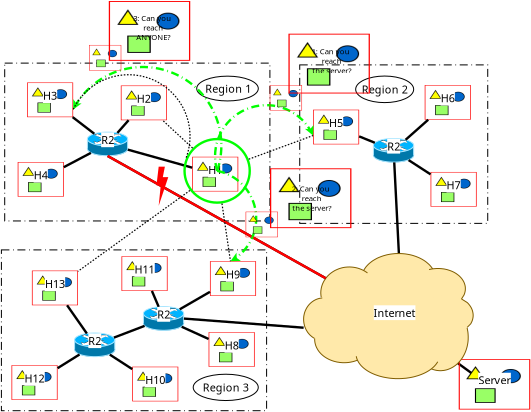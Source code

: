 <?xml version="1.0" encoding="UTF-8"?>
<dia:diagram xmlns:dia="http://www.lysator.liu.se/~alla/dia/">
  <dia:layer name="Region outlines" visible="true">
    <dia:object type="Standard - Box" version="0" id="O0">
      <dia:attribute name="obj_pos">
        <dia:point val="40.782,8.779"/>
      </dia:attribute>
      <dia:attribute name="obj_bb">
        <dia:rectangle val="40.732,8.729;64.332,28.639"/>
      </dia:attribute>
      <dia:attribute name="elem_corner">
        <dia:point val="40.782,8.779"/>
      </dia:attribute>
      <dia:attribute name="elem_width">
        <dia:real val="23.5"/>
      </dia:attribute>
      <dia:attribute name="elem_height">
        <dia:real val="19.81"/>
      </dia:attribute>
      <dia:attribute name="border_width">
        <dia:real val="0.1"/>
      </dia:attribute>
      <dia:attribute name="show_background">
        <dia:boolean val="false"/>
      </dia:attribute>
      <dia:attribute name="line_style">
        <dia:enum val="2"/>
      </dia:attribute>
    </dia:object>
    <dia:object type="Standard - Box" version="0" id="O1">
      <dia:attribute name="obj_pos">
        <dia:point val="3.904,8.556"/>
      </dia:attribute>
      <dia:attribute name="obj_bb">
        <dia:rectangle val="3.854,8.506;37.104,28.335"/>
      </dia:attribute>
      <dia:attribute name="elem_corner">
        <dia:point val="3.904,8.556"/>
      </dia:attribute>
      <dia:attribute name="elem_width">
        <dia:real val="33.15"/>
      </dia:attribute>
      <dia:attribute name="elem_height">
        <dia:real val="19.73"/>
      </dia:attribute>
      <dia:attribute name="border_width">
        <dia:real val="0.1"/>
      </dia:attribute>
      <dia:attribute name="show_background">
        <dia:boolean val="false"/>
      </dia:attribute>
      <dia:attribute name="line_style">
        <dia:enum val="2"/>
      </dia:attribute>
    </dia:object>
    <dia:object type="Standard - Ellipse" version="0" id="O2">
      <dia:attribute name="obj_pos">
        <dia:point val="27.904,10.185"/>
      </dia:attribute>
      <dia:attribute name="obj_bb">
        <dia:rectangle val="27.854,10.136;35.654,13.335"/>
      </dia:attribute>
      <dia:attribute name="elem_corner">
        <dia:point val="27.904,10.185"/>
      </dia:attribute>
      <dia:attribute name="elem_width">
        <dia:real val="7.7"/>
      </dia:attribute>
      <dia:attribute name="elem_height">
        <dia:real val="3.1"/>
      </dia:attribute>
      <dia:attribute name="border_width">
        <dia:real val="0.1"/>
      </dia:attribute>
      <dia:attribute name="show_background">
        <dia:boolean val="false"/>
      </dia:attribute>
    </dia:object>
    <dia:object type="Standard - Ellipse" version="0" id="O3">
      <dia:attribute name="obj_pos">
        <dia:point val="47.775,10.173"/>
      </dia:attribute>
      <dia:attribute name="obj_bb">
        <dia:rectangle val="47.724,10.123;55.075,13.543"/>
      </dia:attribute>
      <dia:attribute name="elem_corner">
        <dia:point val="47.775,10.173"/>
      </dia:attribute>
      <dia:attribute name="elem_width">
        <dia:real val="7.25"/>
      </dia:attribute>
      <dia:attribute name="elem_height">
        <dia:real val="3.32"/>
      </dia:attribute>
      <dia:attribute name="border_width">
        <dia:real val="0.1"/>
      </dia:attribute>
      <dia:attribute name="show_background">
        <dia:boolean val="false"/>
      </dia:attribute>
    </dia:object>
    <dia:object type="Standard - Box" version="0" id="O4">
      <dia:attribute name="obj_pos">
        <dia:point val="3.491,31.905"/>
      </dia:attribute>
      <dia:attribute name="obj_bb">
        <dia:rectangle val="3.441,31.855;36.691,52.056"/>
      </dia:attribute>
      <dia:attribute name="elem_corner">
        <dia:point val="3.491,31.905"/>
      </dia:attribute>
      <dia:attribute name="elem_width">
        <dia:real val="33.15"/>
      </dia:attribute>
      <dia:attribute name="elem_height">
        <dia:real val="20.1"/>
      </dia:attribute>
      <dia:attribute name="border_width">
        <dia:real val="0.1"/>
      </dia:attribute>
      <dia:attribute name="show_background">
        <dia:boolean val="false"/>
      </dia:attribute>
      <dia:attribute name="line_style">
        <dia:enum val="2"/>
      </dia:attribute>
    </dia:object>
    <dia:object type="Standard - Ellipse" version="0" id="O5">
      <dia:attribute name="obj_pos">
        <dia:point val="27.467,47.444"/>
      </dia:attribute>
      <dia:attribute name="obj_bb">
        <dia:rectangle val="27.417,47.395;35.649,50.786"/>
      </dia:attribute>
      <dia:attribute name="elem_corner">
        <dia:point val="27.467,47.444"/>
      </dia:attribute>
      <dia:attribute name="elem_width">
        <dia:real val="8.132"/>
      </dia:attribute>
      <dia:attribute name="elem_height">
        <dia:real val="3.291"/>
      </dia:attribute>
      <dia:attribute name="border_width">
        <dia:real val="0.1"/>
      </dia:attribute>
      <dia:attribute name="show_background">
        <dia:boolean val="false"/>
      </dia:attribute>
    </dia:object>
    <dia:object type="Standard - Text" version="1" id="O6">
      <dia:attribute name="obj_pos">
        <dia:point val="31.754,11.736"/>
      </dia:attribute>
      <dia:attribute name="obj_bb">
        <dia:rectangle val="28.787,10.947;34.72,12.524"/>
      </dia:attribute>
      <dia:attribute name="text">
        <dia:composite type="text">
          <dia:attribute name="string">
            <dia:string>#Region 1#</dia:string>
          </dia:attribute>
          <dia:attribute name="font">
            <dia:font family="sans" style="0" name="Helvetica"/>
          </dia:attribute>
          <dia:attribute name="height">
            <dia:real val="1.693"/>
          </dia:attribute>
          <dia:attribute name="pos">
            <dia:point val="31.754,12.204"/>
          </dia:attribute>
          <dia:attribute name="color">
            <dia:color val="#000000"/>
          </dia:attribute>
          <dia:attribute name="alignment">
            <dia:enum val="1"/>
          </dia:attribute>
        </dia:composite>
      </dia:attribute>
      <dia:attribute name="valign">
        <dia:enum val="2"/>
      </dia:attribute>
      <dia:attribute name="fill_color">
        <dia:color val="#ffffff"/>
      </dia:attribute>
      <dia:attribute name="show_background">
        <dia:boolean val="true"/>
      </dia:attribute>
      <dia:connections>
        <dia:connection handle="0" to="O2" connection="8"/>
      </dia:connections>
    </dia:object>
    <dia:object type="Standard - Text" version="1" id="O7">
      <dia:attribute name="obj_pos">
        <dia:point val="51.4,11.833"/>
      </dia:attribute>
      <dia:attribute name="obj_bb">
        <dia:rectangle val="48.433,11.045;54.366,12.622"/>
      </dia:attribute>
      <dia:attribute name="text">
        <dia:composite type="text">
          <dia:attribute name="string">
            <dia:string>#Region 2#</dia:string>
          </dia:attribute>
          <dia:attribute name="font">
            <dia:font family="sans" style="0" name="Helvetica"/>
          </dia:attribute>
          <dia:attribute name="height">
            <dia:real val="1.693"/>
          </dia:attribute>
          <dia:attribute name="pos">
            <dia:point val="51.4,12.302"/>
          </dia:attribute>
          <dia:attribute name="color">
            <dia:color val="#000000"/>
          </dia:attribute>
          <dia:attribute name="alignment">
            <dia:enum val="1"/>
          </dia:attribute>
        </dia:composite>
      </dia:attribute>
      <dia:attribute name="valign">
        <dia:enum val="2"/>
      </dia:attribute>
      <dia:attribute name="fill_color">
        <dia:color val="#ffffff"/>
      </dia:attribute>
      <dia:attribute name="show_background">
        <dia:boolean val="true"/>
      </dia:attribute>
      <dia:connections>
        <dia:connection handle="0" to="O3" connection="8"/>
      </dia:connections>
    </dia:object>
    <dia:object type="Standard - Text" version="1" id="O8">
      <dia:attribute name="obj_pos">
        <dia:point val="31.533,49.09"/>
      </dia:attribute>
      <dia:attribute name="obj_bb">
        <dia:rectangle val="28.567,48.301;34.499,49.879"/>
      </dia:attribute>
      <dia:attribute name="text">
        <dia:composite type="text">
          <dia:attribute name="string">
            <dia:string>#Region 3#</dia:string>
          </dia:attribute>
          <dia:attribute name="font">
            <dia:font family="sans" style="0" name="Helvetica"/>
          </dia:attribute>
          <dia:attribute name="height">
            <dia:real val="1.693"/>
          </dia:attribute>
          <dia:attribute name="pos">
            <dia:point val="31.533,49.559"/>
          </dia:attribute>
          <dia:attribute name="color">
            <dia:color val="#000000"/>
          </dia:attribute>
          <dia:attribute name="alignment">
            <dia:enum val="1"/>
          </dia:attribute>
        </dia:composite>
      </dia:attribute>
      <dia:attribute name="valign">
        <dia:enum val="2"/>
      </dia:attribute>
      <dia:attribute name="fill_color">
        <dia:color val="#ffffff"/>
      </dia:attribute>
      <dia:attribute name="show_background">
        <dia:boolean val="true"/>
      </dia:attribute>
      <dia:connections>
        <dia:connection handle="0" to="O5" connection="8"/>
      </dia:connections>
    </dia:object>
  </dia:layer>
  <dia:layer name="Background" visible="true" active="true">
    <dia:object type="Standard - Line" version="0" id="O9">
      <dia:attribute name="obj_pos">
        <dia:point val="64.038,48.614"/>
      </dia:attribute>
      <dia:attribute name="obj_bb">
        <dia:rectangle val="60.347,45.859;64.247,48.823"/>
      </dia:attribute>
      <dia:attribute name="conn_endpoints">
        <dia:point val="64.038,48.614"/>
        <dia:point val="60.557,46.069"/>
      </dia:attribute>
      <dia:attribute name="numcp">
        <dia:int val="2"/>
      </dia:attribute>
      <dia:attribute name="line_width">
        <dia:real val="0.3"/>
      </dia:attribute>
      <dia:connections>
        <dia:connection handle="1" to="O63" connection="14"/>
      </dia:connections>
    </dia:object>
    <dia:object type="Cisco - Router" version="1" id="O10">
      <dia:attribute name="obj_pos">
        <dia:point val="14.241,17.175"/>
      </dia:attribute>
      <dia:attribute name="obj_bb">
        <dia:rectangle val="14.24,17.174;19.302,20.163"/>
      </dia:attribute>
      <dia:attribute name="meta">
        <dia:composite type="dict"/>
      </dia:attribute>
      <dia:attribute name="elem_corner">
        <dia:point val="14.241,17.175"/>
      </dia:attribute>
      <dia:attribute name="elem_width">
        <dia:real val="5.061"/>
      </dia:attribute>
      <dia:attribute name="elem_height">
        <dia:real val="2.988"/>
      </dia:attribute>
      <dia:attribute name="line_width">
        <dia:real val="0.1"/>
      </dia:attribute>
      <dia:attribute name="line_colour">
        <dia:color val="#000000"/>
      </dia:attribute>
      <dia:attribute name="fill_colour">
        <dia:color val="#ffffff"/>
      </dia:attribute>
      <dia:attribute name="show_background">
        <dia:boolean val="true"/>
      </dia:attribute>
      <dia:attribute name="line_style">
        <dia:enum val="0"/>
        <dia:real val="1"/>
      </dia:attribute>
      <dia:attribute name="flip_horizontal">
        <dia:boolean val="false"/>
      </dia:attribute>
      <dia:attribute name="flip_vertical">
        <dia:boolean val="false"/>
      </dia:attribute>
      <dia:attribute name="subscale">
        <dia:real val="1"/>
      </dia:attribute>
    </dia:object>
    <dia:object type="Standard - Image" version="0" id="O11">
      <dia:attribute name="obj_pos">
        <dia:point val="18.418,11.359"/>
      </dia:attribute>
      <dia:attribute name="obj_bb">
        <dia:rectangle val="18.368,11.309;24.228,15.743"/>
      </dia:attribute>
      <dia:attribute name="elem_corner">
        <dia:point val="18.418,11.359"/>
      </dia:attribute>
      <dia:attribute name="elem_width">
        <dia:real val="5.76"/>
      </dia:attribute>
      <dia:attribute name="elem_height">
        <dia:real val="4.334"/>
      </dia:attribute>
      <dia:attribute name="draw_border">
        <dia:boolean val="false"/>
      </dia:attribute>
      <dia:attribute name="keep_aspect">
        <dia:boolean val="true"/>
      </dia:attribute>
      <dia:attribute name="file">
        <dia:string>#images/models/devices/computer.svg#</dia:string>
      </dia:attribute>
    </dia:object>
    <dia:object type="Standard - Image" version="0" id="O12">
      <dia:attribute name="obj_pos">
        <dia:point val="5.529,20.919"/>
      </dia:attribute>
      <dia:attribute name="obj_bb">
        <dia:rectangle val="5.479,20.869;11.339,25.303"/>
      </dia:attribute>
      <dia:attribute name="elem_corner">
        <dia:point val="5.529,20.919"/>
      </dia:attribute>
      <dia:attribute name="elem_width">
        <dia:real val="5.76"/>
      </dia:attribute>
      <dia:attribute name="elem_height">
        <dia:real val="4.334"/>
      </dia:attribute>
      <dia:attribute name="draw_border">
        <dia:boolean val="false"/>
      </dia:attribute>
      <dia:attribute name="keep_aspect">
        <dia:boolean val="true"/>
      </dia:attribute>
      <dia:attribute name="file">
        <dia:string>#images/models/devices/computer.svg#</dia:string>
      </dia:attribute>
    </dia:object>
    <dia:object type="Standard - Image" version="0" id="O13">
      <dia:attribute name="obj_pos">
        <dia:point val="6.699,10.979"/>
      </dia:attribute>
      <dia:attribute name="obj_bb">
        <dia:rectangle val="6.649,10.929;12.509,15.363"/>
      </dia:attribute>
      <dia:attribute name="elem_corner">
        <dia:point val="6.699,10.979"/>
      </dia:attribute>
      <dia:attribute name="elem_width">
        <dia:real val="5.76"/>
      </dia:attribute>
      <dia:attribute name="elem_height">
        <dia:real val="4.334"/>
      </dia:attribute>
      <dia:attribute name="draw_border">
        <dia:boolean val="false"/>
      </dia:attribute>
      <dia:attribute name="keep_aspect">
        <dia:boolean val="true"/>
      </dia:attribute>
      <dia:attribute name="file">
        <dia:string>#images/models/devices/computer.svg#</dia:string>
      </dia:attribute>
    </dia:object>
    <dia:object type="Standard - Image" version="0" id="O14">
      <dia:attribute name="obj_pos">
        <dia:point val="27.338,20.264"/>
      </dia:attribute>
      <dia:attribute name="obj_bb">
        <dia:rectangle val="27.288,20.214;33.148,24.648"/>
      </dia:attribute>
      <dia:attribute name="elem_corner">
        <dia:point val="27.338,20.264"/>
      </dia:attribute>
      <dia:attribute name="elem_width">
        <dia:real val="5.76"/>
      </dia:attribute>
      <dia:attribute name="elem_height">
        <dia:real val="4.334"/>
      </dia:attribute>
      <dia:attribute name="draw_border">
        <dia:boolean val="false"/>
      </dia:attribute>
      <dia:attribute name="keep_aspect">
        <dia:boolean val="true"/>
      </dia:attribute>
      <dia:attribute name="file">
        <dia:string>#images/models/devices/computer.svg#</dia:string>
      </dia:attribute>
    </dia:object>
    <dia:object type="Standard - Line" version="0" id="O15">
      <dia:attribute name="obj_pos">
        <dia:point val="17.988,17.284"/>
      </dia:attribute>
      <dia:attribute name="obj_bb">
        <dia:rectangle val="17.777,15.582;19.512,17.495"/>
      </dia:attribute>
      <dia:attribute name="conn_endpoints">
        <dia:point val="17.988,17.284"/>
        <dia:point val="19.301,15.794"/>
      </dia:attribute>
      <dia:attribute name="numcp">
        <dia:int val="1"/>
      </dia:attribute>
      <dia:attribute name="line_width">
        <dia:real val="0.3"/>
      </dia:attribute>
      <dia:connections>
        <dia:connection handle="0" to="O10" connection="4"/>
        <dia:connection handle="1" to="O11" connection="8"/>
      </dia:connections>
    </dia:object>
    <dia:object type="Standard - Line" version="0" id="O16">
      <dia:attribute name="obj_pos">
        <dia:point val="15.103,17.388"/>
      </dia:attribute>
      <dia:attribute name="obj_bb">
        <dia:rectangle val="12.319,15.201;15.313,17.598"/>
      </dia:attribute>
      <dia:attribute name="conn_endpoints">
        <dia:point val="15.103,17.388"/>
        <dia:point val="12.53,15.412"/>
      </dia:attribute>
      <dia:attribute name="numcp">
        <dia:int val="1"/>
      </dia:attribute>
      <dia:attribute name="line_width">
        <dia:real val="0.3"/>
      </dia:attribute>
      <dia:connections>
        <dia:connection handle="0" to="O10" connection="4"/>
        <dia:connection handle="1" to="O13" connection="8"/>
      </dia:connections>
    </dia:object>
    <dia:object type="Standard - Line" version="0" id="O17">
      <dia:attribute name="obj_pos">
        <dia:point val="11.385,21.513"/>
      </dia:attribute>
      <dia:attribute name="obj_bb">
        <dia:rectangle val="11.182,19.572;14.878,21.716"/>
      </dia:attribute>
      <dia:attribute name="conn_endpoints">
        <dia:point val="11.385,21.513"/>
        <dia:point val="14.675,19.774"/>
      </dia:attribute>
      <dia:attribute name="numcp">
        <dia:int val="1"/>
      </dia:attribute>
      <dia:attribute name="line_width">
        <dia:real val="0.3"/>
      </dia:attribute>
      <dia:connections>
        <dia:connection handle="0" to="O12" connection="8"/>
        <dia:connection handle="1" to="O10" connection="4"/>
      </dia:connections>
    </dia:object>
    <dia:object type="Standard - Line" version="0" id="O18">
      <dia:attribute name="obj_pos">
        <dia:point val="27.238,21.597"/>
      </dia:attribute>
      <dia:attribute name="obj_bb">
        <dia:rectangle val="19.104,19.188;27.423,21.782"/>
      </dia:attribute>
      <dia:attribute name="conn_endpoints">
        <dia:point val="27.238,21.597"/>
        <dia:point val="19.289,19.372"/>
      </dia:attribute>
      <dia:attribute name="numcp">
        <dia:int val="1"/>
      </dia:attribute>
      <dia:attribute name="line_width">
        <dia:real val="0.3"/>
      </dia:attribute>
      <dia:connections>
        <dia:connection handle="0" to="O14" connection="8"/>
        <dia:connection handle="1" to="O10" connection="4"/>
      </dia:connections>
    </dia:object>
    <dia:object type="Standard - Text" version="1" id="O19">
      <dia:attribute name="obj_pos">
        <dia:point val="16.77,18.667"/>
      </dia:attribute>
      <dia:attribute name="obj_bb">
        <dia:rectangle val="15.867,17.41;17.672,18.987"/>
      </dia:attribute>
      <dia:attribute name="text">
        <dia:composite type="text">
          <dia:attribute name="string">
            <dia:string>#R2#</dia:string>
          </dia:attribute>
          <dia:attribute name="font">
            <dia:font family="sans" style="0" name="Helvetica"/>
          </dia:attribute>
          <dia:attribute name="height">
            <dia:real val="1.693"/>
          </dia:attribute>
          <dia:attribute name="pos">
            <dia:point val="16.77,18.667"/>
          </dia:attribute>
          <dia:attribute name="color">
            <dia:color val="#000000"/>
          </dia:attribute>
          <dia:attribute name="alignment">
            <dia:enum val="1"/>
          </dia:attribute>
        </dia:composite>
      </dia:attribute>
      <dia:attribute name="valign">
        <dia:enum val="3"/>
      </dia:attribute>
      <dia:attribute name="fill_color">
        <dia:color val="#ffffff"/>
      </dia:attribute>
      <dia:attribute name="show_background">
        <dia:boolean val="true"/>
      </dia:attribute>
      <dia:connections>
        <dia:connection handle="0" to="O10" connection="4"/>
      </dia:connections>
    </dia:object>
    <dia:object type="Standard - Text" version="1" id="O20">
      <dia:attribute name="obj_pos">
        <dia:point val="9.579,13.146"/>
      </dia:attribute>
      <dia:attribute name="obj_bb">
        <dia:rectangle val="8.639,11.888;10.519,13.466"/>
      </dia:attribute>
      <dia:attribute name="text">
        <dia:composite type="text">
          <dia:attribute name="string">
            <dia:string>#H3#</dia:string>
          </dia:attribute>
          <dia:attribute name="font">
            <dia:font family="sans" style="0" name="Helvetica"/>
          </dia:attribute>
          <dia:attribute name="height">
            <dia:real val="1.693"/>
          </dia:attribute>
          <dia:attribute name="pos">
            <dia:point val="9.579,13.146"/>
          </dia:attribute>
          <dia:attribute name="color">
            <dia:color val="#000000"/>
          </dia:attribute>
          <dia:attribute name="alignment">
            <dia:enum val="1"/>
          </dia:attribute>
        </dia:composite>
      </dia:attribute>
      <dia:attribute name="valign">
        <dia:enum val="3"/>
      </dia:attribute>
      <dia:attribute name="fill_color">
        <dia:color val="#ffffff"/>
      </dia:attribute>
      <dia:attribute name="show_background">
        <dia:boolean val="true"/>
      </dia:attribute>
      <dia:connections>
        <dia:connection handle="0" to="O13" connection="8"/>
      </dia:connections>
    </dia:object>
    <dia:object type="Standard - Text" version="1" id="O21">
      <dia:attribute name="obj_pos">
        <dia:point val="8.409,23.086"/>
      </dia:attribute>
      <dia:attribute name="obj_bb">
        <dia:rectangle val="7.469,21.829;9.349,23.406"/>
      </dia:attribute>
      <dia:attribute name="text">
        <dia:composite type="text">
          <dia:attribute name="string">
            <dia:string>#H4#</dia:string>
          </dia:attribute>
          <dia:attribute name="font">
            <dia:font family="sans" style="0" name="Helvetica"/>
          </dia:attribute>
          <dia:attribute name="height">
            <dia:real val="1.693"/>
          </dia:attribute>
          <dia:attribute name="pos">
            <dia:point val="8.409,23.086"/>
          </dia:attribute>
          <dia:attribute name="color">
            <dia:color val="#000000"/>
          </dia:attribute>
          <dia:attribute name="alignment">
            <dia:enum val="1"/>
          </dia:attribute>
        </dia:composite>
      </dia:attribute>
      <dia:attribute name="valign">
        <dia:enum val="3"/>
      </dia:attribute>
      <dia:attribute name="fill_color">
        <dia:color val="#ffffff"/>
      </dia:attribute>
      <dia:attribute name="show_background">
        <dia:boolean val="true"/>
      </dia:attribute>
      <dia:connections>
        <dia:connection handle="0" to="O12" connection="8"/>
      </dia:connections>
    </dia:object>
    <dia:object type="Standard - Text" version="1" id="O22">
      <dia:attribute name="obj_pos">
        <dia:point val="21.298,13.526"/>
      </dia:attribute>
      <dia:attribute name="obj_bb">
        <dia:rectangle val="20.358,12.269;22.238,13.846"/>
      </dia:attribute>
      <dia:attribute name="text">
        <dia:composite type="text">
          <dia:attribute name="string">
            <dia:string>#H2#</dia:string>
          </dia:attribute>
          <dia:attribute name="font">
            <dia:font family="sans" style="0" name="Helvetica"/>
          </dia:attribute>
          <dia:attribute name="height">
            <dia:real val="1.693"/>
          </dia:attribute>
          <dia:attribute name="pos">
            <dia:point val="21.298,13.526"/>
          </dia:attribute>
          <dia:attribute name="color">
            <dia:color val="#000000"/>
          </dia:attribute>
          <dia:attribute name="alignment">
            <dia:enum val="1"/>
          </dia:attribute>
        </dia:composite>
      </dia:attribute>
      <dia:attribute name="valign">
        <dia:enum val="3"/>
      </dia:attribute>
      <dia:attribute name="fill_color">
        <dia:color val="#ffffff"/>
      </dia:attribute>
      <dia:attribute name="show_background">
        <dia:boolean val="true"/>
      </dia:attribute>
      <dia:connections>
        <dia:connection handle="0" to="O11" connection="8"/>
      </dia:connections>
    </dia:object>
    <dia:object type="Standard - Text" version="1" id="O23">
      <dia:attribute name="obj_pos">
        <dia:point val="30.218,22.431"/>
      </dia:attribute>
      <dia:attribute name="obj_bb">
        <dia:rectangle val="29.278,21.174;31.158,22.751"/>
      </dia:attribute>
      <dia:attribute name="text">
        <dia:composite type="text">
          <dia:attribute name="string">
            <dia:string>#H1#</dia:string>
          </dia:attribute>
          <dia:attribute name="font">
            <dia:font family="sans" style="0" name="Helvetica"/>
          </dia:attribute>
          <dia:attribute name="height">
            <dia:real val="1.693"/>
          </dia:attribute>
          <dia:attribute name="pos">
            <dia:point val="30.218,22.431"/>
          </dia:attribute>
          <dia:attribute name="color">
            <dia:color val="#000000"/>
          </dia:attribute>
          <dia:attribute name="alignment">
            <dia:enum val="1"/>
          </dia:attribute>
        </dia:composite>
      </dia:attribute>
      <dia:attribute name="valign">
        <dia:enum val="3"/>
      </dia:attribute>
      <dia:attribute name="fill_color">
        <dia:color val="#ffffff"/>
      </dia:attribute>
      <dia:attribute name="show_background">
        <dia:boolean val="true"/>
      </dia:attribute>
      <dia:connections>
        <dia:connection handle="0" to="O14" connection="8"/>
      </dia:connections>
    </dia:object>
    <dia:object type="Cisco - Router" version="1" id="O24">
      <dia:attribute name="obj_pos">
        <dia:point val="49.991,17.975"/>
      </dia:attribute>
      <dia:attribute name="obj_bb">
        <dia:rectangle val="49.99,17.974;55.052,20.963"/>
      </dia:attribute>
      <dia:attribute name="meta">
        <dia:composite type="dict"/>
      </dia:attribute>
      <dia:attribute name="elem_corner">
        <dia:point val="49.991,17.975"/>
      </dia:attribute>
      <dia:attribute name="elem_width">
        <dia:real val="5.061"/>
      </dia:attribute>
      <dia:attribute name="elem_height">
        <dia:real val="2.988"/>
      </dia:attribute>
      <dia:attribute name="line_width">
        <dia:real val="0.1"/>
      </dia:attribute>
      <dia:attribute name="line_colour">
        <dia:color val="#000000"/>
      </dia:attribute>
      <dia:attribute name="fill_colour">
        <dia:color val="#ffffff"/>
      </dia:attribute>
      <dia:attribute name="show_background">
        <dia:boolean val="true"/>
      </dia:attribute>
      <dia:attribute name="line_style">
        <dia:enum val="0"/>
        <dia:real val="1"/>
      </dia:attribute>
      <dia:attribute name="flip_horizontal">
        <dia:boolean val="false"/>
      </dia:attribute>
      <dia:attribute name="flip_vertical">
        <dia:boolean val="false"/>
      </dia:attribute>
      <dia:attribute name="subscale">
        <dia:real val="1"/>
      </dia:attribute>
    </dia:object>
    <dia:object type="Standard - Image" version="0" id="O25">
      <dia:attribute name="obj_pos">
        <dia:point val="56.406,11.296"/>
      </dia:attribute>
      <dia:attribute name="obj_bb">
        <dia:rectangle val="56.356,11.245;62.216,15.68"/>
      </dia:attribute>
      <dia:attribute name="elem_corner">
        <dia:point val="56.406,11.296"/>
      </dia:attribute>
      <dia:attribute name="elem_width">
        <dia:real val="5.76"/>
      </dia:attribute>
      <dia:attribute name="elem_height">
        <dia:real val="4.334"/>
      </dia:attribute>
      <dia:attribute name="draw_border">
        <dia:boolean val="false"/>
      </dia:attribute>
      <dia:attribute name="keep_aspect">
        <dia:boolean val="true"/>
      </dia:attribute>
      <dia:attribute name="file">
        <dia:string>#images/models/devices/computer.svg#</dia:string>
      </dia:attribute>
    </dia:object>
    <dia:object type="Standard - Image" version="0" id="O26">
      <dia:attribute name="obj_pos">
        <dia:point val="42.449,14.379"/>
      </dia:attribute>
      <dia:attribute name="obj_bb">
        <dia:rectangle val="42.399,14.329;48.259,18.763"/>
      </dia:attribute>
      <dia:attribute name="elem_corner">
        <dia:point val="42.449,14.379"/>
      </dia:attribute>
      <dia:attribute name="elem_width">
        <dia:real val="5.76"/>
      </dia:attribute>
      <dia:attribute name="elem_height">
        <dia:real val="4.334"/>
      </dia:attribute>
      <dia:attribute name="draw_border">
        <dia:boolean val="false"/>
      </dia:attribute>
      <dia:attribute name="keep_aspect">
        <dia:boolean val="true"/>
      </dia:attribute>
      <dia:attribute name="file">
        <dia:string>#images/models/devices/computer.svg#</dia:string>
      </dia:attribute>
    </dia:object>
    <dia:object type="Standard - Image" version="0" id="O27">
      <dia:attribute name="obj_pos">
        <dia:point val="57.138,22.164"/>
      </dia:attribute>
      <dia:attribute name="obj_bb">
        <dia:rectangle val="57.088,22.114;62.948,26.548"/>
      </dia:attribute>
      <dia:attribute name="elem_corner">
        <dia:point val="57.138,22.164"/>
      </dia:attribute>
      <dia:attribute name="elem_width">
        <dia:real val="5.76"/>
      </dia:attribute>
      <dia:attribute name="elem_height">
        <dia:real val="4.334"/>
      </dia:attribute>
      <dia:attribute name="draw_border">
        <dia:boolean val="false"/>
      </dia:attribute>
      <dia:attribute name="keep_aspect">
        <dia:boolean val="true"/>
      </dia:attribute>
      <dia:attribute name="file">
        <dia:string>#images/models/devices/computer.svg#</dia:string>
      </dia:attribute>
    </dia:object>
    <dia:object type="Standard - Line" version="0" id="O28">
      <dia:attribute name="obj_pos">
        <dia:point val="54.012,18.143"/>
      </dia:attribute>
      <dia:attribute name="obj_bb">
        <dia:rectangle val="53.8,15.518;56.943,18.355"/>
      </dia:attribute>
      <dia:attribute name="conn_endpoints">
        <dia:point val="54.012,18.143"/>
        <dia:point val="56.731,15.73"/>
      </dia:attribute>
      <dia:attribute name="numcp">
        <dia:int val="1"/>
      </dia:attribute>
      <dia:attribute name="line_width">
        <dia:real val="0.3"/>
      </dia:attribute>
      <dia:connections>
        <dia:connection handle="0" to="O24" connection="4"/>
        <dia:connection handle="1" to="O25" connection="8"/>
      </dia:connections>
    </dia:object>
    <dia:object type="Standard - Line" version="0" id="O29">
      <dia:attribute name="obj_pos">
        <dia:point val="50.175,18.515"/>
      </dia:attribute>
      <dia:attribute name="obj_bb">
        <dia:rectangle val="48.113,17.561;50.371,18.71"/>
      </dia:attribute>
      <dia:attribute name="conn_endpoints">
        <dia:point val="50.175,18.515"/>
        <dia:point val="48.308,17.756"/>
      </dia:attribute>
      <dia:attribute name="numcp">
        <dia:int val="1"/>
      </dia:attribute>
      <dia:attribute name="line_width">
        <dia:real val="0.3"/>
      </dia:attribute>
      <dia:connections>
        <dia:connection handle="0" to="O24" connection="4"/>
        <dia:connection handle="1" to="O26" connection="8"/>
      </dia:connections>
    </dia:object>
    <dia:object type="Standard - Line" version="0" id="O30">
      <dia:attribute name="obj_pos">
        <dia:point val="57.041,22.4"/>
      </dia:attribute>
      <dia:attribute name="obj_bb">
        <dia:rectangle val="54.18,20.471;57.249,22.608"/>
      </dia:attribute>
      <dia:attribute name="conn_endpoints">
        <dia:point val="57.041,22.4"/>
        <dia:point val="54.387,20.679"/>
      </dia:attribute>
      <dia:attribute name="numcp">
        <dia:int val="1"/>
      </dia:attribute>
      <dia:attribute name="line_width">
        <dia:real val="0.3"/>
      </dia:attribute>
      <dia:connections>
        <dia:connection handle="0" to="O27" connection="8"/>
        <dia:connection handle="1" to="O24" connection="4"/>
      </dia:connections>
    </dia:object>
    <dia:object type="Standard - Text" version="1" id="O31">
      <dia:attribute name="obj_pos">
        <dia:point val="52.52,19.467"/>
      </dia:attribute>
      <dia:attribute name="obj_bb">
        <dia:rectangle val="51.617,18.21;53.422,19.787"/>
      </dia:attribute>
      <dia:attribute name="text">
        <dia:composite type="text">
          <dia:attribute name="string">
            <dia:string>#R2#</dia:string>
          </dia:attribute>
          <dia:attribute name="font">
            <dia:font family="sans" style="0" name="Helvetica"/>
          </dia:attribute>
          <dia:attribute name="height">
            <dia:real val="1.693"/>
          </dia:attribute>
          <dia:attribute name="pos">
            <dia:point val="52.52,19.467"/>
          </dia:attribute>
          <dia:attribute name="color">
            <dia:color val="#000000"/>
          </dia:attribute>
          <dia:attribute name="alignment">
            <dia:enum val="1"/>
          </dia:attribute>
        </dia:composite>
      </dia:attribute>
      <dia:attribute name="valign">
        <dia:enum val="3"/>
      </dia:attribute>
      <dia:attribute name="fill_color">
        <dia:color val="#ffffff"/>
      </dia:attribute>
      <dia:attribute name="show_background">
        <dia:boolean val="true"/>
      </dia:attribute>
      <dia:connections>
        <dia:connection handle="0" to="O24" connection="4"/>
      </dia:connections>
    </dia:object>
    <dia:object type="Standard - Text" version="1" id="O32">
      <dia:attribute name="obj_pos">
        <dia:point val="45.329,16.546"/>
      </dia:attribute>
      <dia:attribute name="obj_bb">
        <dia:rectangle val="44.389,15.288;46.269,16.866"/>
      </dia:attribute>
      <dia:attribute name="text">
        <dia:composite type="text">
          <dia:attribute name="string">
            <dia:string>#H5#</dia:string>
          </dia:attribute>
          <dia:attribute name="font">
            <dia:font family="sans" style="0" name="Helvetica"/>
          </dia:attribute>
          <dia:attribute name="height">
            <dia:real val="1.693"/>
          </dia:attribute>
          <dia:attribute name="pos">
            <dia:point val="45.329,16.546"/>
          </dia:attribute>
          <dia:attribute name="color">
            <dia:color val="#000000"/>
          </dia:attribute>
          <dia:attribute name="alignment">
            <dia:enum val="1"/>
          </dia:attribute>
        </dia:composite>
      </dia:attribute>
      <dia:attribute name="valign">
        <dia:enum val="3"/>
      </dia:attribute>
      <dia:attribute name="fill_color">
        <dia:color val="#ffffff"/>
      </dia:attribute>
      <dia:attribute name="show_background">
        <dia:boolean val="true"/>
      </dia:attribute>
      <dia:connections>
        <dia:connection handle="0" to="O26" connection="8"/>
      </dia:connections>
    </dia:object>
    <dia:object type="Standard - Text" version="1" id="O33">
      <dia:attribute name="obj_pos">
        <dia:point val="59.286,13.463"/>
      </dia:attribute>
      <dia:attribute name="obj_bb">
        <dia:rectangle val="58.346,12.205;60.226,13.783"/>
      </dia:attribute>
      <dia:attribute name="text">
        <dia:composite type="text">
          <dia:attribute name="string">
            <dia:string>#H6#</dia:string>
          </dia:attribute>
          <dia:attribute name="font">
            <dia:font family="sans" style="0" name="Helvetica"/>
          </dia:attribute>
          <dia:attribute name="height">
            <dia:real val="1.693"/>
          </dia:attribute>
          <dia:attribute name="pos">
            <dia:point val="59.286,13.463"/>
          </dia:attribute>
          <dia:attribute name="color">
            <dia:color val="#000000"/>
          </dia:attribute>
          <dia:attribute name="alignment">
            <dia:enum val="1"/>
          </dia:attribute>
        </dia:composite>
      </dia:attribute>
      <dia:attribute name="valign">
        <dia:enum val="3"/>
      </dia:attribute>
      <dia:attribute name="fill_color">
        <dia:color val="#ffffff"/>
      </dia:attribute>
      <dia:attribute name="show_background">
        <dia:boolean val="true"/>
      </dia:attribute>
      <dia:connections>
        <dia:connection handle="0" to="O25" connection="8"/>
      </dia:connections>
    </dia:object>
    <dia:object type="Standard - Text" version="1" id="O34">
      <dia:attribute name="obj_pos">
        <dia:point val="60.018,24.331"/>
      </dia:attribute>
      <dia:attribute name="obj_bb">
        <dia:rectangle val="59.078,23.073;60.958,24.651"/>
      </dia:attribute>
      <dia:attribute name="text">
        <dia:composite type="text">
          <dia:attribute name="string">
            <dia:string>#H7#</dia:string>
          </dia:attribute>
          <dia:attribute name="font">
            <dia:font family="sans" style="0" name="Helvetica"/>
          </dia:attribute>
          <dia:attribute name="height">
            <dia:real val="1.693"/>
          </dia:attribute>
          <dia:attribute name="pos">
            <dia:point val="60.018,24.331"/>
          </dia:attribute>
          <dia:attribute name="color">
            <dia:color val="#000000"/>
          </dia:attribute>
          <dia:attribute name="alignment">
            <dia:enum val="1"/>
          </dia:attribute>
        </dia:composite>
      </dia:attribute>
      <dia:attribute name="valign">
        <dia:enum val="3"/>
      </dia:attribute>
      <dia:attribute name="fill_color">
        <dia:color val="#ffffff"/>
      </dia:attribute>
      <dia:attribute name="show_background">
        <dia:boolean val="true"/>
      </dia:attribute>
      <dia:connections>
        <dia:connection handle="0" to="O27" connection="8"/>
      </dia:connections>
    </dia:object>
    <dia:object type="Standard - Text" version="1" id="O35">
      <dia:attribute name="obj_pos">
        <dia:point val="20.479,18.421"/>
      </dia:attribute>
      <dia:attribute name="obj_bb">
        <dia:rectangle val="20.479,17.826;20.479,18.573"/>
      </dia:attribute>
      <dia:attribute name="text">
        <dia:composite type="text">
          <dia:attribute name="string">
            <dia:string>##</dia:string>
          </dia:attribute>
          <dia:attribute name="font">
            <dia:font family="sans" style="0" name="Helvetica"/>
          </dia:attribute>
          <dia:attribute name="height">
            <dia:real val="0.8"/>
          </dia:attribute>
          <dia:attribute name="pos">
            <dia:point val="20.479,18.421"/>
          </dia:attribute>
          <dia:attribute name="color">
            <dia:color val="#000000"/>
          </dia:attribute>
          <dia:attribute name="alignment">
            <dia:enum val="0"/>
          </dia:attribute>
        </dia:composite>
      </dia:attribute>
      <dia:attribute name="valign">
        <dia:enum val="3"/>
      </dia:attribute>
    </dia:object>
    <dia:object type="Cisco - Router" version="1" id="O36">
      <dia:attribute name="obj_pos">
        <dia:point val="21.245,38.995"/>
      </dia:attribute>
      <dia:attribute name="obj_bb">
        <dia:rectangle val="21.245,38.994;26.307,41.983"/>
      </dia:attribute>
      <dia:attribute name="meta">
        <dia:composite type="dict"/>
      </dia:attribute>
      <dia:attribute name="elem_corner">
        <dia:point val="21.245,38.995"/>
      </dia:attribute>
      <dia:attribute name="elem_width">
        <dia:real val="5.061"/>
      </dia:attribute>
      <dia:attribute name="elem_height">
        <dia:real val="2.988"/>
      </dia:attribute>
      <dia:attribute name="line_width">
        <dia:real val="0.1"/>
      </dia:attribute>
      <dia:attribute name="line_colour">
        <dia:color val="#000000"/>
      </dia:attribute>
      <dia:attribute name="fill_colour">
        <dia:color val="#ffffff"/>
      </dia:attribute>
      <dia:attribute name="show_background">
        <dia:boolean val="true"/>
      </dia:attribute>
      <dia:attribute name="line_style">
        <dia:enum val="0"/>
        <dia:real val="1"/>
      </dia:attribute>
      <dia:attribute name="flip_horizontal">
        <dia:boolean val="false"/>
      </dia:attribute>
      <dia:attribute name="flip_vertical">
        <dia:boolean val="false"/>
      </dia:attribute>
      <dia:attribute name="subscale">
        <dia:real val="1"/>
      </dia:attribute>
    </dia:object>
    <dia:object type="Standard - Image" version="0" id="O37">
      <dia:attribute name="obj_pos">
        <dia:point val="29.561,33.316"/>
      </dia:attribute>
      <dia:attribute name="obj_bb">
        <dia:rectangle val="29.511,33.266;35.37,37.7"/>
      </dia:attribute>
      <dia:attribute name="elem_corner">
        <dia:point val="29.561,33.316"/>
      </dia:attribute>
      <dia:attribute name="elem_width">
        <dia:real val="5.76"/>
      </dia:attribute>
      <dia:attribute name="elem_height">
        <dia:real val="4.334"/>
      </dia:attribute>
      <dia:attribute name="draw_border">
        <dia:boolean val="false"/>
      </dia:attribute>
      <dia:attribute name="keep_aspect">
        <dia:boolean val="true"/>
      </dia:attribute>
      <dia:attribute name="file">
        <dia:string>#images/models/devices/computer.svg#</dia:string>
      </dia:attribute>
    </dia:object>
    <dia:object type="Standard - Image" version="0" id="O38">
      <dia:attribute name="obj_pos">
        <dia:point val="18.504,32.699"/>
      </dia:attribute>
      <dia:attribute name="obj_bb">
        <dia:rectangle val="18.454,32.649;24.314,37.083"/>
      </dia:attribute>
      <dia:attribute name="elem_corner">
        <dia:point val="18.504,32.699"/>
      </dia:attribute>
      <dia:attribute name="elem_width">
        <dia:real val="5.76"/>
      </dia:attribute>
      <dia:attribute name="elem_height">
        <dia:real val="4.334"/>
      </dia:attribute>
      <dia:attribute name="draw_border">
        <dia:boolean val="false"/>
      </dia:attribute>
      <dia:attribute name="keep_aspect">
        <dia:boolean val="true"/>
      </dia:attribute>
      <dia:attribute name="file">
        <dia:string>#images/models/devices/computer.svg#</dia:string>
      </dia:attribute>
    </dia:object>
    <dia:object type="Standard - Image" version="0" id="O39">
      <dia:attribute name="obj_pos">
        <dia:point val="29.392,42.184"/>
      </dia:attribute>
      <dia:attribute name="obj_bb">
        <dia:rectangle val="29.343,42.134;35.203,46.568"/>
      </dia:attribute>
      <dia:attribute name="elem_corner">
        <dia:point val="29.392,42.184"/>
      </dia:attribute>
      <dia:attribute name="elem_width">
        <dia:real val="5.76"/>
      </dia:attribute>
      <dia:attribute name="elem_height">
        <dia:real val="4.334"/>
      </dia:attribute>
      <dia:attribute name="draw_border">
        <dia:boolean val="false"/>
      </dia:attribute>
      <dia:attribute name="keep_aspect">
        <dia:boolean val="true"/>
      </dia:attribute>
      <dia:attribute name="file">
        <dia:string>#images/models/devices/computer.svg#</dia:string>
      </dia:attribute>
    </dia:object>
    <dia:object type="Standard - Line" version="0" id="O40">
      <dia:attribute name="obj_pos">
        <dia:point val="25.774,39.332"/>
      </dia:attribute>
      <dia:attribute name="obj_bb">
        <dia:rectangle val="25.57,36.999;29.665,39.537"/>
      </dia:attribute>
      <dia:attribute name="conn_endpoints">
        <dia:point val="25.774,39.332"/>
        <dia:point val="29.46,37.204"/>
      </dia:attribute>
      <dia:attribute name="numcp">
        <dia:int val="1"/>
      </dia:attribute>
      <dia:attribute name="line_width">
        <dia:real val="0.3"/>
      </dia:attribute>
      <dia:connections>
        <dia:connection handle="0" to="O36" connection="4"/>
        <dia:connection handle="1" to="O37" connection="8"/>
      </dia:connections>
    </dia:object>
    <dia:object type="Standard - Line" version="0" id="O41">
      <dia:attribute name="obj_pos">
        <dia:point val="23.151,39.021"/>
      </dia:attribute>
      <dia:attribute name="obj_bb">
        <dia:rectangle val="22.15,36.934;23.348,39.218"/>
      </dia:attribute>
      <dia:attribute name="conn_endpoints">
        <dia:point val="23.151,39.021"/>
        <dia:point val="22.347,37.13"/>
      </dia:attribute>
      <dia:attribute name="numcp">
        <dia:int val="1"/>
      </dia:attribute>
      <dia:attribute name="line_width">
        <dia:real val="0.3"/>
      </dia:attribute>
      <dia:connections>
        <dia:connection handle="0" to="O36" connection="4"/>
        <dia:connection handle="1" to="O38" connection="8"/>
      </dia:connections>
    </dia:object>
    <dia:object type="Standard - Line" version="0" id="O42">
      <dia:attribute name="obj_pos">
        <dia:point val="29.293,42.996"/>
      </dia:attribute>
      <dia:attribute name="obj_bb">
        <dia:rectangle val="25.823,41.31;29.491,43.195"/>
      </dia:attribute>
      <dia:attribute name="conn_endpoints">
        <dia:point val="29.293,42.996"/>
        <dia:point val="26.022,41.509"/>
      </dia:attribute>
      <dia:attribute name="numcp">
        <dia:int val="1"/>
      </dia:attribute>
      <dia:attribute name="line_width">
        <dia:real val="0.3"/>
      </dia:attribute>
      <dia:connections>
        <dia:connection handle="0" to="O39" connection="8"/>
        <dia:connection handle="1" to="O36" connection="4"/>
      </dia:connections>
    </dia:object>
    <dia:object type="Standard - Text" version="1" id="O43">
      <dia:attribute name="obj_pos">
        <dia:point val="23.774,40.487"/>
      </dia:attribute>
      <dia:attribute name="obj_bb">
        <dia:rectangle val="22.872,39.23;24.677,40.807"/>
      </dia:attribute>
      <dia:attribute name="text">
        <dia:composite type="text">
          <dia:attribute name="string">
            <dia:string>#R2#</dia:string>
          </dia:attribute>
          <dia:attribute name="font">
            <dia:font family="sans" style="0" name="Helvetica"/>
          </dia:attribute>
          <dia:attribute name="height">
            <dia:real val="1.693"/>
          </dia:attribute>
          <dia:attribute name="pos">
            <dia:point val="23.774,40.487"/>
          </dia:attribute>
          <dia:attribute name="color">
            <dia:color val="#000000"/>
          </dia:attribute>
          <dia:attribute name="alignment">
            <dia:enum val="1"/>
          </dia:attribute>
        </dia:composite>
      </dia:attribute>
      <dia:attribute name="valign">
        <dia:enum val="3"/>
      </dia:attribute>
      <dia:attribute name="fill_color">
        <dia:color val="#ffffff"/>
      </dia:attribute>
      <dia:attribute name="show_background">
        <dia:boolean val="true"/>
      </dia:attribute>
      <dia:connections>
        <dia:connection handle="0" to="O36" connection="4"/>
      </dia:connections>
    </dia:object>
    <dia:object type="Standard - Text" version="1" id="O44">
      <dia:attribute name="obj_pos">
        <dia:point val="21.384,34.866"/>
      </dia:attribute>
      <dia:attribute name="obj_bb">
        <dia:rectangle val="20.012,33.608;22.755,35.186"/>
      </dia:attribute>
      <dia:attribute name="text">
        <dia:composite type="text">
          <dia:attribute name="string">
            <dia:string>#H11#</dia:string>
          </dia:attribute>
          <dia:attribute name="font">
            <dia:font family="sans" style="0" name="Helvetica"/>
          </dia:attribute>
          <dia:attribute name="height">
            <dia:real val="1.693"/>
          </dia:attribute>
          <dia:attribute name="pos">
            <dia:point val="21.384,34.866"/>
          </dia:attribute>
          <dia:attribute name="color">
            <dia:color val="#000000"/>
          </dia:attribute>
          <dia:attribute name="alignment">
            <dia:enum val="1"/>
          </dia:attribute>
        </dia:composite>
      </dia:attribute>
      <dia:attribute name="valign">
        <dia:enum val="3"/>
      </dia:attribute>
      <dia:attribute name="fill_color">
        <dia:color val="#ffffff"/>
      </dia:attribute>
      <dia:attribute name="show_background">
        <dia:boolean val="true"/>
      </dia:attribute>
      <dia:connections>
        <dia:connection handle="0" to="O38" connection="8"/>
      </dia:connections>
    </dia:object>
    <dia:object type="Standard - Text" version="1" id="O45">
      <dia:attribute name="obj_pos">
        <dia:point val="32.441,35.483"/>
      </dia:attribute>
      <dia:attribute name="obj_bb">
        <dia:rectangle val="31.5,34.225;33.38,35.803"/>
      </dia:attribute>
      <dia:attribute name="text">
        <dia:composite type="text">
          <dia:attribute name="string">
            <dia:string>#H9#</dia:string>
          </dia:attribute>
          <dia:attribute name="font">
            <dia:font family="sans" style="0" name="Helvetica"/>
          </dia:attribute>
          <dia:attribute name="height">
            <dia:real val="1.693"/>
          </dia:attribute>
          <dia:attribute name="pos">
            <dia:point val="32.441,35.483"/>
          </dia:attribute>
          <dia:attribute name="color">
            <dia:color val="#000000"/>
          </dia:attribute>
          <dia:attribute name="alignment">
            <dia:enum val="1"/>
          </dia:attribute>
        </dia:composite>
      </dia:attribute>
      <dia:attribute name="valign">
        <dia:enum val="3"/>
      </dia:attribute>
      <dia:attribute name="fill_color">
        <dia:color val="#ffffff"/>
      </dia:attribute>
      <dia:attribute name="show_background">
        <dia:boolean val="true"/>
      </dia:attribute>
      <dia:connections>
        <dia:connection handle="0" to="O37" connection="8"/>
      </dia:connections>
    </dia:object>
    <dia:object type="Standard - Text" version="1" id="O46">
      <dia:attribute name="obj_pos">
        <dia:point val="32.273,44.351"/>
      </dia:attribute>
      <dia:attribute name="obj_bb">
        <dia:rectangle val="31.332,43.093;33.212,44.671"/>
      </dia:attribute>
      <dia:attribute name="text">
        <dia:composite type="text">
          <dia:attribute name="string">
            <dia:string>#H8#</dia:string>
          </dia:attribute>
          <dia:attribute name="font">
            <dia:font family="sans" style="0" name="Helvetica"/>
          </dia:attribute>
          <dia:attribute name="height">
            <dia:real val="1.693"/>
          </dia:attribute>
          <dia:attribute name="pos">
            <dia:point val="32.273,44.351"/>
          </dia:attribute>
          <dia:attribute name="color">
            <dia:color val="#000000"/>
          </dia:attribute>
          <dia:attribute name="alignment">
            <dia:enum val="1"/>
          </dia:attribute>
        </dia:composite>
      </dia:attribute>
      <dia:attribute name="valign">
        <dia:enum val="3"/>
      </dia:attribute>
      <dia:attribute name="fill_color">
        <dia:color val="#ffffff"/>
      </dia:attribute>
      <dia:attribute name="show_background">
        <dia:boolean val="true"/>
      </dia:attribute>
      <dia:connections>
        <dia:connection handle="0" to="O39" connection="8"/>
      </dia:connections>
    </dia:object>
    <dia:object type="Cisco - Router" version="1" id="O47">
      <dia:attribute name="obj_pos">
        <dia:point val="12.639,42.288"/>
      </dia:attribute>
      <dia:attribute name="obj_bb">
        <dia:rectangle val="12.638,42.287;17.7,45.276"/>
      </dia:attribute>
      <dia:attribute name="meta">
        <dia:composite type="dict"/>
      </dia:attribute>
      <dia:attribute name="elem_corner">
        <dia:point val="12.639,42.288"/>
      </dia:attribute>
      <dia:attribute name="elem_width">
        <dia:real val="5.061"/>
      </dia:attribute>
      <dia:attribute name="elem_height">
        <dia:real val="2.988"/>
      </dia:attribute>
      <dia:attribute name="line_width">
        <dia:real val="0.1"/>
      </dia:attribute>
      <dia:attribute name="line_colour">
        <dia:color val="#000000"/>
      </dia:attribute>
      <dia:attribute name="fill_colour">
        <dia:color val="#ffffff"/>
      </dia:attribute>
      <dia:attribute name="show_background">
        <dia:boolean val="true"/>
      </dia:attribute>
      <dia:attribute name="line_style">
        <dia:enum val="0"/>
        <dia:real val="1"/>
      </dia:attribute>
      <dia:attribute name="flip_horizontal">
        <dia:boolean val="false"/>
      </dia:attribute>
      <dia:attribute name="flip_vertical">
        <dia:boolean val="false"/>
      </dia:attribute>
      <dia:attribute name="subscale">
        <dia:real val="1"/>
      </dia:attribute>
    </dia:object>
    <dia:object type="Standard - Image" version="0" id="O48">
      <dia:attribute name="obj_pos">
        <dia:point val="4.754,46.319"/>
      </dia:attribute>
      <dia:attribute name="obj_bb">
        <dia:rectangle val="4.704,46.269;10.563,50.703"/>
      </dia:attribute>
      <dia:attribute name="elem_corner">
        <dia:point val="4.754,46.319"/>
      </dia:attribute>
      <dia:attribute name="elem_width">
        <dia:real val="5.76"/>
      </dia:attribute>
      <dia:attribute name="elem_height">
        <dia:real val="4.334"/>
      </dia:attribute>
      <dia:attribute name="draw_border">
        <dia:boolean val="false"/>
      </dia:attribute>
      <dia:attribute name="keep_aspect">
        <dia:boolean val="true"/>
      </dia:attribute>
      <dia:attribute name="file">
        <dia:string>#images/models/devices/computer.svg#</dia:string>
      </dia:attribute>
    </dia:object>
    <dia:object type="Standard - Image" version="0" id="O49">
      <dia:attribute name="obj_pos">
        <dia:point val="19.843,46.504"/>
      </dia:attribute>
      <dia:attribute name="obj_bb">
        <dia:rectangle val="19.793,46.454;25.652,50.888"/>
      </dia:attribute>
      <dia:attribute name="elem_corner">
        <dia:point val="19.843,46.504"/>
      </dia:attribute>
      <dia:attribute name="elem_width">
        <dia:real val="5.76"/>
      </dia:attribute>
      <dia:attribute name="elem_height">
        <dia:real val="4.334"/>
      </dia:attribute>
      <dia:attribute name="draw_border">
        <dia:boolean val="false"/>
      </dia:attribute>
      <dia:attribute name="keep_aspect">
        <dia:boolean val="true"/>
      </dia:attribute>
      <dia:attribute name="file">
        <dia:string>#images/models/devices/computer.svg#</dia:string>
      </dia:attribute>
    </dia:object>
    <dia:object type="Standard - Line" version="0" id="O50">
      <dia:attribute name="obj_pos">
        <dia:point val="17.551,42.868"/>
      </dia:attribute>
      <dia:attribute name="obj_bb">
        <dia:rectangle val="17.358,41.206;21.585,43.062"/>
      </dia:attribute>
      <dia:attribute name="conn_endpoints">
        <dia:point val="17.551,42.868"/>
        <dia:point val="21.391,41.399"/>
      </dia:attribute>
      <dia:attribute name="numcp">
        <dia:int val="1"/>
      </dia:attribute>
      <dia:attribute name="line_width">
        <dia:real val="0.3"/>
      </dia:attribute>
      <dia:connections>
        <dia:connection handle="0" to="O47" connection="4"/>
        <dia:connection handle="1" to="O36" connection="4"/>
      </dia:connections>
    </dia:object>
    <dia:object type="Standard - Line" version="0" id="O51">
      <dia:attribute name="obj_pos">
        <dia:point val="13.258,44.973"/>
      </dia:attribute>
      <dia:attribute name="obj_bb">
        <dia:rectangle val="10.407,44.767;13.464,46.831"/>
      </dia:attribute>
      <dia:attribute name="conn_endpoints">
        <dia:point val="13.258,44.973"/>
        <dia:point val="10.614,46.624"/>
      </dia:attribute>
      <dia:attribute name="numcp">
        <dia:int val="1"/>
      </dia:attribute>
      <dia:attribute name="line_width">
        <dia:real val="0.3"/>
      </dia:attribute>
      <dia:connections>
        <dia:connection handle="0" to="O47" connection="4"/>
        <dia:connection handle="1" to="O48" connection="8"/>
      </dia:connections>
    </dia:object>
    <dia:object type="Standard - Line" version="0" id="O52">
      <dia:attribute name="obj_pos">
        <dia:point val="19.757,46.751"/>
      </dia:attribute>
      <dia:attribute name="obj_bb">
        <dia:rectangle val="16.829,44.782;19.964,46.958"/>
      </dia:attribute>
      <dia:attribute name="conn_endpoints">
        <dia:point val="19.757,46.751"/>
        <dia:point val="17.036,44.99"/>
      </dia:attribute>
      <dia:attribute name="numcp">
        <dia:int val="1"/>
      </dia:attribute>
      <dia:attribute name="line_width">
        <dia:real val="0.3"/>
      </dia:attribute>
      <dia:connections>
        <dia:connection handle="0" to="O49" connection="8"/>
        <dia:connection handle="1" to="O47" connection="4"/>
      </dia:connections>
    </dia:object>
    <dia:object type="Standard - Text" version="1" id="O53">
      <dia:attribute name="obj_pos">
        <dia:point val="15.168,43.78"/>
      </dia:attribute>
      <dia:attribute name="obj_bb">
        <dia:rectangle val="14.265,42.523;16.07,44.1"/>
      </dia:attribute>
      <dia:attribute name="text">
        <dia:composite type="text">
          <dia:attribute name="string">
            <dia:string>#R2#</dia:string>
          </dia:attribute>
          <dia:attribute name="font">
            <dia:font family="sans" style="0" name="Helvetica"/>
          </dia:attribute>
          <dia:attribute name="height">
            <dia:real val="1.693"/>
          </dia:attribute>
          <dia:attribute name="pos">
            <dia:point val="15.168,43.78"/>
          </dia:attribute>
          <dia:attribute name="color">
            <dia:color val="#000000"/>
          </dia:attribute>
          <dia:attribute name="alignment">
            <dia:enum val="1"/>
          </dia:attribute>
        </dia:composite>
      </dia:attribute>
      <dia:attribute name="valign">
        <dia:enum val="3"/>
      </dia:attribute>
      <dia:attribute name="fill_color">
        <dia:color val="#ffffff"/>
      </dia:attribute>
      <dia:attribute name="show_background">
        <dia:boolean val="true"/>
      </dia:attribute>
      <dia:connections>
        <dia:connection handle="0" to="O47" connection="4"/>
      </dia:connections>
    </dia:object>
    <dia:object type="Standard - Text" version="1" id="O54">
      <dia:attribute name="obj_pos">
        <dia:point val="7.634,48.486"/>
      </dia:attribute>
      <dia:attribute name="obj_bb">
        <dia:rectangle val="6.262,47.228;9.005,48.806"/>
      </dia:attribute>
      <dia:attribute name="text">
        <dia:composite type="text">
          <dia:attribute name="string">
            <dia:string>#H12#</dia:string>
          </dia:attribute>
          <dia:attribute name="font">
            <dia:font family="sans" style="0" name="Helvetica"/>
          </dia:attribute>
          <dia:attribute name="height">
            <dia:real val="1.693"/>
          </dia:attribute>
          <dia:attribute name="pos">
            <dia:point val="7.634,48.486"/>
          </dia:attribute>
          <dia:attribute name="color">
            <dia:color val="#000000"/>
          </dia:attribute>
          <dia:attribute name="alignment">
            <dia:enum val="1"/>
          </dia:attribute>
        </dia:composite>
      </dia:attribute>
      <dia:attribute name="valign">
        <dia:enum val="3"/>
      </dia:attribute>
      <dia:attribute name="fill_color">
        <dia:color val="#ffffff"/>
      </dia:attribute>
      <dia:attribute name="show_background">
        <dia:boolean val="true"/>
      </dia:attribute>
      <dia:connections>
        <dia:connection handle="0" to="O48" connection="8"/>
      </dia:connections>
    </dia:object>
    <dia:object type="Standard - Text" version="1" id="O55">
      <dia:attribute name="obj_pos">
        <dia:point val="22.723,48.671"/>
      </dia:attribute>
      <dia:attribute name="obj_bb">
        <dia:rectangle val="21.351,47.413;24.094,48.991"/>
      </dia:attribute>
      <dia:attribute name="text">
        <dia:composite type="text">
          <dia:attribute name="string">
            <dia:string>#H10#</dia:string>
          </dia:attribute>
          <dia:attribute name="font">
            <dia:font family="sans" style="0" name="Helvetica"/>
          </dia:attribute>
          <dia:attribute name="height">
            <dia:real val="1.693"/>
          </dia:attribute>
          <dia:attribute name="pos">
            <dia:point val="22.723,48.671"/>
          </dia:attribute>
          <dia:attribute name="color">
            <dia:color val="#000000"/>
          </dia:attribute>
          <dia:attribute name="alignment">
            <dia:enum val="1"/>
          </dia:attribute>
        </dia:composite>
      </dia:attribute>
      <dia:attribute name="valign">
        <dia:enum val="3"/>
      </dia:attribute>
      <dia:attribute name="fill_color">
        <dia:color val="#ffffff"/>
      </dia:attribute>
      <dia:attribute name="show_background">
        <dia:boolean val="true"/>
      </dia:attribute>
      <dia:connections>
        <dia:connection handle="0" to="O49" connection="8"/>
      </dia:connections>
    </dia:object>
    <dia:object type="Standard - Image" version="0" id="O56">
      <dia:attribute name="obj_pos">
        <dia:point val="7.304,34.491"/>
      </dia:attribute>
      <dia:attribute name="obj_bb">
        <dia:rectangle val="7.254,34.441;13.114,38.876"/>
      </dia:attribute>
      <dia:attribute name="elem_corner">
        <dia:point val="7.304,34.491"/>
      </dia:attribute>
      <dia:attribute name="elem_width">
        <dia:real val="5.76"/>
      </dia:attribute>
      <dia:attribute name="elem_height">
        <dia:real val="4.334"/>
      </dia:attribute>
      <dia:attribute name="draw_border">
        <dia:boolean val="false"/>
      </dia:attribute>
      <dia:attribute name="keep_aspect">
        <dia:boolean val="true"/>
      </dia:attribute>
      <dia:attribute name="file">
        <dia:string>#images/models/devices/computer.svg#</dia:string>
      </dia:attribute>
    </dia:object>
    <dia:object type="Standard - Text" version="1" id="O57">
      <dia:attribute name="obj_pos">
        <dia:point val="10.184,36.658"/>
      </dia:attribute>
      <dia:attribute name="obj_bb">
        <dia:rectangle val="8.812,35.401;11.555,36.978"/>
      </dia:attribute>
      <dia:attribute name="text">
        <dia:composite type="text">
          <dia:attribute name="string">
            <dia:string>#H13#</dia:string>
          </dia:attribute>
          <dia:attribute name="font">
            <dia:font family="sans" style="0" name="Helvetica"/>
          </dia:attribute>
          <dia:attribute name="height">
            <dia:real val="1.693"/>
          </dia:attribute>
          <dia:attribute name="pos">
            <dia:point val="10.184,36.658"/>
          </dia:attribute>
          <dia:attribute name="color">
            <dia:color val="#000000"/>
          </dia:attribute>
          <dia:attribute name="alignment">
            <dia:enum val="1"/>
          </dia:attribute>
        </dia:composite>
      </dia:attribute>
      <dia:attribute name="valign">
        <dia:enum val="3"/>
      </dia:attribute>
      <dia:attribute name="fill_color">
        <dia:color val="#ffffff"/>
      </dia:attribute>
      <dia:attribute name="show_background">
        <dia:boolean val="true"/>
      </dia:attribute>
      <dia:connections>
        <dia:connection handle="0" to="O56" connection="8"/>
      </dia:connections>
    </dia:object>
    <dia:object type="Standard - Line" version="0" id="O58">
      <dia:attribute name="obj_pos">
        <dia:point val="11.765,38.919"/>
      </dia:attribute>
      <dia:attribute name="obj_bb">
        <dia:rectangle val="11.557,38.71;14.381,42.566"/>
      </dia:attribute>
      <dia:attribute name="conn_endpoints">
        <dia:point val="11.765,38.919"/>
        <dia:point val="14.172,42.357"/>
      </dia:attribute>
      <dia:attribute name="numcp">
        <dia:int val="1"/>
      </dia:attribute>
      <dia:attribute name="line_width">
        <dia:real val="0.3"/>
      </dia:attribute>
      <dia:connections>
        <dia:connection handle="0" to="O56" connection="8"/>
        <dia:connection handle="1" to="O47" connection="4"/>
      </dia:connections>
    </dia:object>
    <dia:object type="Standard - Line" version="0" id="O59">
      <dia:attribute name="obj_pos">
        <dia:point val="26.306,40.489"/>
      </dia:attribute>
      <dia:attribute name="obj_bb">
        <dia:rectangle val="26.145,40.328;41.431,41.792"/>
      </dia:attribute>
      <dia:attribute name="conn_endpoints">
        <dia:point val="26.306,40.489"/>
        <dia:point val="41.27,41.631"/>
      </dia:attribute>
      <dia:attribute name="numcp">
        <dia:int val="1"/>
      </dia:attribute>
      <dia:attribute name="line_width">
        <dia:real val="0.3"/>
      </dia:attribute>
      <dia:connections>
        <dia:connection handle="0" to="O36" connection="3"/>
        <dia:connection handle="1" to="O63" connection="7"/>
      </dia:connections>
    </dia:object>
    <dia:object type="Standard - Line" version="0" id="O60">
      <dia:attribute name="obj_pos">
        <dia:point val="52.596,20.963"/>
      </dia:attribute>
      <dia:attribute name="obj_bb">
        <dia:rectangle val="52.438,20.806;53.335,32.517"/>
      </dia:attribute>
      <dia:attribute name="conn_endpoints">
        <dia:point val="52.596,20.963"/>
        <dia:point val="53.177,32.359"/>
      </dia:attribute>
      <dia:attribute name="numcp">
        <dia:int val="1"/>
      </dia:attribute>
      <dia:attribute name="line_width">
        <dia:real val="0.3"/>
      </dia:attribute>
      <dia:connections>
        <dia:connection handle="0" to="O24" connection="4"/>
        <dia:connection handle="1" to="O63" connection="2"/>
      </dia:connections>
    </dia:object>
    <dia:object type="Standard - Image" version="0" id="O61">
      <dia:attribute name="obj_pos">
        <dia:point val="60.655,45.56"/>
      </dia:attribute>
      <dia:attribute name="obj_bb">
        <dia:rectangle val="60.605,45.51;69.656,51.911"/>
      </dia:attribute>
      <dia:attribute name="elem_corner">
        <dia:point val="60.655,45.56"/>
      </dia:attribute>
      <dia:attribute name="elem_width">
        <dia:real val="8.951"/>
      </dia:attribute>
      <dia:attribute name="elem_height">
        <dia:real val="6.302"/>
      </dia:attribute>
      <dia:attribute name="draw_border">
        <dia:boolean val="false"/>
      </dia:attribute>
      <dia:attribute name="keep_aspect">
        <dia:boolean val="true"/>
      </dia:attribute>
      <dia:attribute name="file">
        <dia:string>#images/models/devices/cloud_server.png#</dia:string>
      </dia:attribute>
    </dia:object>
    <dia:object type="Standard - Text" version="1" id="O62">
      <dia:attribute name="obj_pos">
        <dia:point val="65.131,48.711"/>
      </dia:attribute>
      <dia:attribute name="obj_bb">
        <dia:rectangle val="62.91,47.453;67.352,49.031"/>
      </dia:attribute>
      <dia:attribute name="text">
        <dia:composite type="text">
          <dia:attribute name="string">
            <dia:string>#Server#</dia:string>
          </dia:attribute>
          <dia:attribute name="font">
            <dia:font family="sans" style="0" name="Helvetica"/>
          </dia:attribute>
          <dia:attribute name="height">
            <dia:real val="1.693"/>
          </dia:attribute>
          <dia:attribute name="pos">
            <dia:point val="65.131,48.711"/>
          </dia:attribute>
          <dia:attribute name="color">
            <dia:color val="#000000"/>
          </dia:attribute>
          <dia:attribute name="alignment">
            <dia:enum val="1"/>
          </dia:attribute>
        </dia:composite>
      </dia:attribute>
      <dia:attribute name="valign">
        <dia:enum val="3"/>
      </dia:attribute>
      <dia:attribute name="fill_color">
        <dia:color val="#ffffff"/>
      </dia:attribute>
      <dia:attribute name="show_background">
        <dia:boolean val="true"/>
      </dia:attribute>
      <dia:connections>
        <dia:connection handle="0" to="O61" connection="8"/>
      </dia:connections>
    </dia:object>
    <dia:object type="Cisco - Cloud Gold" version="1" id="O63">
      <dia:attribute name="obj_pos">
        <dia:point val="41.27,32.359"/>
      </dia:attribute>
      <dia:attribute name="obj_bb">
        <dia:rectangle val="41.269,32.359;62.461,48.001"/>
      </dia:attribute>
      <dia:attribute name="meta">
        <dia:composite type="dict"/>
      </dia:attribute>
      <dia:attribute name="elem_corner">
        <dia:point val="41.27,32.359"/>
      </dia:attribute>
      <dia:attribute name="elem_width">
        <dia:real val="21.191"/>
      </dia:attribute>
      <dia:attribute name="elem_height">
        <dia:real val="15.641"/>
      </dia:attribute>
      <dia:attribute name="line_width">
        <dia:real val="0.15"/>
      </dia:attribute>
      <dia:attribute name="line_colour">
        <dia:color val="#000000"/>
      </dia:attribute>
      <dia:attribute name="fill_colour">
        <dia:color val="#ffffff"/>
      </dia:attribute>
      <dia:attribute name="show_background">
        <dia:boolean val="true"/>
      </dia:attribute>
      <dia:attribute name="line_style">
        <dia:enum val="0"/>
        <dia:real val="1"/>
      </dia:attribute>
      <dia:attribute name="flip_horizontal">
        <dia:boolean val="false"/>
      </dia:attribute>
      <dia:attribute name="flip_vertical">
        <dia:boolean val="false"/>
      </dia:attribute>
      <dia:attribute name="subscale">
        <dia:real val="1"/>
      </dia:attribute>
    </dia:object>
    <dia:object type="Standard - Text" version="1" id="O64">
      <dia:attribute name="obj_pos">
        <dia:point val="52.641,40.281"/>
      </dia:attribute>
      <dia:attribute name="obj_bb">
        <dia:rectangle val="49.955,39.023;55.327,40.601"/>
      </dia:attribute>
      <dia:attribute name="text">
        <dia:composite type="text">
          <dia:attribute name="string">
            <dia:string>#Internet#</dia:string>
          </dia:attribute>
          <dia:attribute name="font">
            <dia:font family="sans" style="0" name="Helvetica"/>
          </dia:attribute>
          <dia:attribute name="height">
            <dia:real val="1.693"/>
          </dia:attribute>
          <dia:attribute name="pos">
            <dia:point val="52.641,40.281"/>
          </dia:attribute>
          <dia:attribute name="color">
            <dia:color val="#000000"/>
          </dia:attribute>
          <dia:attribute name="alignment">
            <dia:enum val="1"/>
          </dia:attribute>
        </dia:composite>
      </dia:attribute>
      <dia:attribute name="valign">
        <dia:enum val="3"/>
      </dia:attribute>
      <dia:attribute name="fill_color">
        <dia:color val="#ffffff"/>
      </dia:attribute>
      <dia:attribute name="show_background">
        <dia:boolean val="true"/>
      </dia:attribute>
      <dia:connections>
        <dia:connection handle="0" to="O63" connection="14"/>
      </dia:connections>
    </dia:object>
    <dia:object type="Standard - Line" version="0" id="O65">
      <dia:attribute name="obj_pos">
        <dia:point val="16.771,20.163"/>
      </dia:attribute>
      <dia:attribute name="obj_bb">
        <dia:rectangle val="16.566,19.959;44.238,35.658"/>
      </dia:attribute>
      <dia:attribute name="conn_endpoints">
        <dia:point val="16.771,20.163"/>
        <dia:point val="44.034,35.454"/>
      </dia:attribute>
      <dia:attribute name="numcp">
        <dia:int val="1"/>
      </dia:attribute>
      <dia:attribute name="line_width">
        <dia:real val="0.3"/>
      </dia:attribute>
      <dia:connections>
        <dia:connection handle="0" to="O10" connection="1"/>
        <dia:connection handle="1" to="O63" connection="14"/>
      </dia:connections>
    </dia:object>
  </dia:layer>
  <dia:layer name="Failed Link" visible="true">
    <dia:object type="Standard - Line" version="0" id="O66">
      <dia:attribute name="obj_pos">
        <dia:point val="16.77,20.163"/>
      </dia:attribute>
      <dia:attribute name="obj_bb">
        <dia:rectangle val="16.566,19.959;44.238,35.658"/>
      </dia:attribute>
      <dia:attribute name="conn_endpoints">
        <dia:point val="16.77,20.163"/>
        <dia:point val="44.034,35.454"/>
      </dia:attribute>
      <dia:attribute name="numcp">
        <dia:int val="1"/>
      </dia:attribute>
      <dia:attribute name="line_color">
        <dia:color val="#ff0000"/>
      </dia:attribute>
      <dia:attribute name="line_width">
        <dia:real val="0.3"/>
      </dia:attribute>
      <dia:connections>
        <dia:connection handle="0" to="O10" connection="1"/>
        <dia:connection handle="1" to="O63" connection="14"/>
      </dia:connections>
    </dia:object>
    <dia:object type="Network - WAN Connection" version="1" id="O67">
      <dia:attribute name="obj_pos">
        <dia:point val="22.874,21.5"/>
      </dia:attribute>
      <dia:attribute name="obj_bb">
        <dia:rectangle val="22.818,21.45;24.42,27.584"/>
      </dia:attribute>
      <dia:attribute name="meta">
        <dia:composite type="dict"/>
      </dia:attribute>
      <dia:attribute name="elem_corner">
        <dia:point val="22.874,21.5"/>
      </dia:attribute>
      <dia:attribute name="elem_width">
        <dia:real val="1.476"/>
      </dia:attribute>
      <dia:attribute name="elem_height">
        <dia:real val="4.896"/>
      </dia:attribute>
      <dia:attribute name="line_width">
        <dia:real val="0.1"/>
      </dia:attribute>
      <dia:attribute name="line_colour">
        <dia:color val="#ff0000"/>
      </dia:attribute>
      <dia:attribute name="fill_colour">
        <dia:color val="#ffffff"/>
      </dia:attribute>
      <dia:attribute name="show_background">
        <dia:boolean val="true"/>
      </dia:attribute>
      <dia:attribute name="line_style">
        <dia:enum val="0"/>
        <dia:real val="1"/>
      </dia:attribute>
      <dia:attribute name="padding">
        <dia:real val="0.1"/>
      </dia:attribute>
      <dia:attribute name="text">
        <dia:composite type="text">
          <dia:attribute name="string">
            <dia:string>##</dia:string>
          </dia:attribute>
          <dia:attribute name="font">
            <dia:font family="sans" style="0" name="Helvetica"/>
          </dia:attribute>
          <dia:attribute name="height">
            <dia:real val="0.8"/>
          </dia:attribute>
          <dia:attribute name="pos">
            <dia:point val="23.539,27.331"/>
          </dia:attribute>
          <dia:attribute name="color">
            <dia:color val="#000000"/>
          </dia:attribute>
          <dia:attribute name="alignment">
            <dia:enum val="1"/>
          </dia:attribute>
        </dia:composite>
      </dia:attribute>
      <dia:attribute name="flip_horizontal">
        <dia:boolean val="false"/>
      </dia:attribute>
      <dia:attribute name="flip_vertical">
        <dia:boolean val="false"/>
      </dia:attribute>
      <dia:attribute name="subscale">
        <dia:real val="1"/>
      </dia:attribute>
    </dia:object>
  </dia:layer>
  <dia:layer name="1st attempt" visible="true">
    <dia:object type="Standard - Arc" version="0" id="O68">
      <dia:attribute name="obj_pos">
        <dia:point val="30.458,22.023"/>
      </dia:attribute>
      <dia:attribute name="obj_bb">
        <dia:rectangle val="30.266,13.018;45.521,22.216"/>
      </dia:attribute>
      <dia:attribute name="conn_endpoints">
        <dia:point val="30.458,22.023"/>
        <dia:point val="45.329,16.546"/>
      </dia:attribute>
      <dia:attribute name="arc_color">
        <dia:color val="#00ff00"/>
      </dia:attribute>
      <dia:attribute name="curve_distance">
        <dia:real val="-5.977"/>
      </dia:attribute>
      <dia:attribute name="line_width">
        <dia:real val="0.3"/>
      </dia:attribute>
      <dia:attribute name="line_style">
        <dia:enum val="2"/>
      </dia:attribute>
      <dia:attribute name="end_arrow">
        <dia:enum val="22"/>
      </dia:attribute>
      <dia:attribute name="end_arrow_length">
        <dia:real val="0.5"/>
      </dia:attribute>
      <dia:attribute name="end_arrow_width">
        <dia:real val="0.5"/>
      </dia:attribute>
      <dia:connections>
        <dia:connection handle="1" to="O26" connection="8"/>
      </dia:connections>
    </dia:object>
    <dia:object type="Standard - Image" version="0" id="O69">
      <dia:attribute name="obj_pos">
        <dia:point val="37.038,11.296"/>
      </dia:attribute>
      <dia:attribute name="obj_bb">
        <dia:rectangle val="36.988,11.246;41.118,14.53"/>
      </dia:attribute>
      <dia:attribute name="elem_corner">
        <dia:point val="37.038,11.296"/>
      </dia:attribute>
      <dia:attribute name="elem_width">
        <dia:real val="4.031"/>
      </dia:attribute>
      <dia:attribute name="elem_height">
        <dia:real val="3.184"/>
      </dia:attribute>
      <dia:attribute name="draw_border">
        <dia:boolean val="false"/>
      </dia:attribute>
      <dia:attribute name="keep_aspect">
        <dia:boolean val="true"/>
      </dia:attribute>
      <dia:attribute name="file">
        <dia:string>#images/models/data_representations/envelope.svg#</dia:string>
      </dia:attribute>
    </dia:object>
    <dia:group>
      <dia:object type="Standard - Image" version="0" id="O70">
        <dia:attribute name="obj_pos">
          <dia:point val="39.371,4.879"/>
        </dia:attribute>
        <dia:attribute name="obj_bb">
          <dia:rectangle val="39.321,4.829;49.604,12.406"/>
        </dia:attribute>
        <dia:attribute name="elem_corner">
          <dia:point val="39.371,4.879"/>
        </dia:attribute>
        <dia:attribute name="elem_width">
          <dia:real val="10.182"/>
        </dia:attribute>
        <dia:attribute name="elem_height">
          <dia:real val="7.478"/>
        </dia:attribute>
        <dia:attribute name="border_color">
          <dia:color val="#00ff00"/>
        </dia:attribute>
        <dia:attribute name="draw_border">
          <dia:boolean val="false"/>
        </dia:attribute>
        <dia:attribute name="keep_aspect">
          <dia:boolean val="false"/>
        </dia:attribute>
        <dia:attribute name="file">
          <dia:string>#images/models/misc/speech_bubble.svg#</dia:string>
        </dia:attribute>
      </dia:object>
      <dia:object type="Standard - Text" version="1" id="O71">
        <dia:attribute name="obj_pos">
          <dia:point val="44.675,8.273"/>
        </dia:attribute>
        <dia:attribute name="obj_bb">
          <dia:rectangle val="41.808,6.513;47.541,10.032"/>
        </dia:attribute>
        <dia:attribute name="text">
          <dia:composite type="text">
            <dia:attribute name="string">
              <dia:string>#1: Can you
 reach
 the server?#</dia:string>
            </dia:attribute>
            <dia:attribute name="font">
              <dia:font family="sans" style="0" name="Helvetica"/>
            </dia:attribute>
            <dia:attribute name="height">
              <dia:real val="1.199"/>
            </dia:attribute>
            <dia:attribute name="pos">
              <dia:point val="44.675,7.406"/>
            </dia:attribute>
            <dia:attribute name="color">
              <dia:color val="#000000"/>
            </dia:attribute>
            <dia:attribute name="alignment">
              <dia:enum val="1"/>
            </dia:attribute>
          </dia:composite>
        </dia:attribute>
        <dia:attribute name="valign">
          <dia:enum val="2"/>
        </dia:attribute>
      </dia:object>
    </dia:group>
  </dia:layer>
  <dia:layer name="2nd attempt" visible="true">
    <dia:object type="Standard - Arc" version="0" id="O72">
      <dia:attribute name="obj_pos">
        <dia:point val="30.458,22.023"/>
      </dia:attribute>
      <dia:attribute name="obj_bb">
        <dia:rectangle val="30.288,21.853;35.669,35.653"/>
      </dia:attribute>
      <dia:attribute name="conn_endpoints">
        <dia:point val="30.458,22.023"/>
        <dia:point val="32.441,35.483"/>
      </dia:attribute>
      <dia:attribute name="arc_color">
        <dia:color val="#00ff00"/>
      </dia:attribute>
      <dia:attribute name="curve_distance">
        <dia:real val="-4.029"/>
      </dia:attribute>
      <dia:attribute name="line_width">
        <dia:real val="0.3"/>
      </dia:attribute>
      <dia:attribute name="line_style">
        <dia:enum val="2"/>
      </dia:attribute>
      <dia:attribute name="end_arrow">
        <dia:enum val="22"/>
      </dia:attribute>
      <dia:attribute name="end_arrow_length">
        <dia:real val="0.5"/>
      </dia:attribute>
      <dia:attribute name="end_arrow_width">
        <dia:real val="0.5"/>
      </dia:attribute>
      <dia:connections>
        <dia:connection handle="1" to="O37" connection="8"/>
      </dia:connections>
    </dia:object>
    <dia:object type="Standard - Image" version="0" id="O73">
      <dia:attribute name="obj_pos">
        <dia:point val="34.023,27.132"/>
      </dia:attribute>
      <dia:attribute name="obj_bb">
        <dia:rectangle val="33.974,27.082;38.104,30.366"/>
      </dia:attribute>
      <dia:attribute name="elem_corner">
        <dia:point val="34.023,27.132"/>
      </dia:attribute>
      <dia:attribute name="elem_width">
        <dia:real val="4.031"/>
      </dia:attribute>
      <dia:attribute name="elem_height">
        <dia:real val="3.184"/>
      </dia:attribute>
      <dia:attribute name="draw_border">
        <dia:boolean val="false"/>
      </dia:attribute>
      <dia:attribute name="keep_aspect">
        <dia:boolean val="true"/>
      </dia:attribute>
      <dia:attribute name="file">
        <dia:string>#images/models/data_representations/envelope.svg#</dia:string>
      </dia:attribute>
    </dia:object>
    <dia:object type="Standard - Image" version="0" id="O74">
      <dia:attribute name="obj_pos">
        <dia:point val="37.064,21.705"/>
      </dia:attribute>
      <dia:attribute name="obj_bb">
        <dia:rectangle val="37.014,21.655;47.296,29.233"/>
      </dia:attribute>
      <dia:attribute name="elem_corner">
        <dia:point val="37.064,21.705"/>
      </dia:attribute>
      <dia:attribute name="elem_width">
        <dia:real val="10.182"/>
      </dia:attribute>
      <dia:attribute name="elem_height">
        <dia:real val="7.478"/>
      </dia:attribute>
      <dia:attribute name="border_color">
        <dia:color val="#00ff00"/>
      </dia:attribute>
      <dia:attribute name="draw_border">
        <dia:boolean val="false"/>
      </dia:attribute>
      <dia:attribute name="keep_aspect">
        <dia:boolean val="false"/>
      </dia:attribute>
      <dia:attribute name="file">
        <dia:string>#images/models/misc/speech_bubble.svg#</dia:string>
      </dia:attribute>
    </dia:object>
    <dia:object type="Standard - Text" version="1" id="O75">
      <dia:attribute name="obj_pos">
        <dia:point val="42.155,25.444"/>
      </dia:attribute>
      <dia:attribute name="obj_bb">
        <dia:rectangle val="39.289,23.684;45.022,27.203"/>
      </dia:attribute>
      <dia:attribute name="text">
        <dia:composite type="text">
          <dia:attribute name="string">
            <dia:string>#2: Can you
 reach
 the server?#</dia:string>
          </dia:attribute>
          <dia:attribute name="font">
            <dia:font family="sans" style="0" name="Helvetica"/>
          </dia:attribute>
          <dia:attribute name="height">
            <dia:real val="1.199"/>
          </dia:attribute>
          <dia:attribute name="pos">
            <dia:point val="42.155,24.577"/>
          </dia:attribute>
          <dia:attribute name="color">
            <dia:color val="#000000"/>
          </dia:attribute>
          <dia:attribute name="alignment">
            <dia:enum val="1"/>
          </dia:attribute>
        </dia:composite>
      </dia:attribute>
      <dia:attribute name="valign">
        <dia:enum val="2"/>
      </dia:attribute>
      <dia:connections>
        <dia:connection handle="0" to="O74" connection="8"/>
      </dia:connections>
    </dia:object>
  </dia:layer>
  <dia:layer name="3rd attempt" visible="true">
    <dia:object type="Standard - Arc" version="0" id="O76">
      <dia:attribute name="obj_pos">
        <dia:point val="30.458,22.023"/>
      </dia:attribute>
      <dia:attribute name="obj_bb">
        <dia:rectangle val="9.382,8.139;30.802,22.22"/>
      </dia:attribute>
      <dia:attribute name="conn_endpoints">
        <dia:point val="30.458,22.023"/>
        <dia:point val="9.579,13.146"/>
      </dia:attribute>
      <dia:attribute name="arc_color">
        <dia:color val="#00ff00"/>
      </dia:attribute>
      <dia:attribute name="curve_distance">
        <dia:real val="9.094"/>
      </dia:attribute>
      <dia:attribute name="line_width">
        <dia:real val="0.3"/>
      </dia:attribute>
      <dia:attribute name="line_style">
        <dia:enum val="2"/>
      </dia:attribute>
      <dia:attribute name="end_arrow">
        <dia:enum val="22"/>
      </dia:attribute>
      <dia:attribute name="end_arrow_length">
        <dia:real val="0.5"/>
      </dia:attribute>
      <dia:attribute name="end_arrow_width">
        <dia:real val="0.5"/>
      </dia:attribute>
      <dia:connections>
        <dia:connection handle="1" to="O13" connection="8"/>
      </dia:connections>
    </dia:object>
    <dia:object type="Standard - Image" version="0" id="O77">
      <dia:attribute name="obj_pos">
        <dia:point val="14.441,6.29"/>
      </dia:attribute>
      <dia:attribute name="obj_bb">
        <dia:rectangle val="14.39,6.24;18.521,9.524"/>
      </dia:attribute>
      <dia:attribute name="elem_corner">
        <dia:point val="14.441,6.29"/>
      </dia:attribute>
      <dia:attribute name="elem_width">
        <dia:real val="4.031"/>
      </dia:attribute>
      <dia:attribute name="elem_height">
        <dia:real val="3.184"/>
      </dia:attribute>
      <dia:attribute name="draw_border">
        <dia:boolean val="false"/>
      </dia:attribute>
      <dia:attribute name="keep_aspect">
        <dia:boolean val="true"/>
      </dia:attribute>
      <dia:attribute name="file">
        <dia:string>#images/models/data_representations/envelope.svg#</dia:string>
      </dia:attribute>
    </dia:object>
    <dia:object type="Standard - Image" version="0" id="O78">
      <dia:attribute name="obj_pos">
        <dia:point val="16.915,0.792"/>
      </dia:attribute>
      <dia:attribute name="obj_bb">
        <dia:rectangle val="16.865,0.742;27.148,8.32"/>
      </dia:attribute>
      <dia:attribute name="elem_corner">
        <dia:point val="16.915,0.792"/>
      </dia:attribute>
      <dia:attribute name="elem_width">
        <dia:real val="10.182"/>
      </dia:attribute>
      <dia:attribute name="elem_height">
        <dia:real val="7.478"/>
      </dia:attribute>
      <dia:attribute name="border_color">
        <dia:color val="#00ff00"/>
      </dia:attribute>
      <dia:attribute name="draw_border">
        <dia:boolean val="false"/>
      </dia:attribute>
      <dia:attribute name="keep_aspect">
        <dia:boolean val="false"/>
      </dia:attribute>
      <dia:attribute name="file">
        <dia:string>#images/models/misc/speech_bubble.svg#</dia:string>
      </dia:attribute>
    </dia:object>
    <dia:object type="Standard - Text" version="1" id="O79">
      <dia:attribute name="obj_pos">
        <dia:point val="22.36,4.107"/>
      </dia:attribute>
      <dia:attribute name="obj_bb">
        <dia:rectangle val="19.775,2.347;24.945,5.866"/>
      </dia:attribute>
      <dia:attribute name="text">
        <dia:composite type="text">
          <dia:attribute name="string">
            <dia:string>#3: Can you
 reach
 ANYONE?#</dia:string>
          </dia:attribute>
          <dia:attribute name="font">
            <dia:font family="sans" style="0" name="Helvetica"/>
          </dia:attribute>
          <dia:attribute name="height">
            <dia:real val="1.199"/>
          </dia:attribute>
          <dia:attribute name="pos">
            <dia:point val="22.36,3.24"/>
          </dia:attribute>
          <dia:attribute name="color">
            <dia:color val="#000000"/>
          </dia:attribute>
          <dia:attribute name="alignment">
            <dia:enum val="1"/>
          </dia:attribute>
        </dia:composite>
      </dia:attribute>
      <dia:attribute name="valign">
        <dia:enum val="2"/>
      </dia:attribute>
    </dia:object>
  </dia:layer>
  <dia:layer name="Peers" visible="true">
    <dia:object type="Standard - Ellipse" version="0" id="O80">
      <dia:attribute name="obj_pos">
        <dia:point val="26.384,18.051"/>
      </dia:attribute>
      <dia:attribute name="obj_bb">
        <dia:rectangle val="26.234,17.901;34.683,26.145"/>
      </dia:attribute>
      <dia:attribute name="elem_corner">
        <dia:point val="26.384,18.051"/>
      </dia:attribute>
      <dia:attribute name="elem_width">
        <dia:real val="8.149"/>
      </dia:attribute>
      <dia:attribute name="elem_height">
        <dia:real val="7.944"/>
      </dia:attribute>
      <dia:attribute name="border_width">
        <dia:real val="0.3"/>
      </dia:attribute>
      <dia:attribute name="border_color">
        <dia:color val="#00ff00"/>
      </dia:attribute>
      <dia:attribute name="show_background">
        <dia:boolean val="false"/>
      </dia:attribute>
    </dia:object>
    <dia:object type="Standard - Line" version="0" id="O81">
      <dia:attribute name="obj_pos">
        <dia:point val="31.059,26.103"/>
      </dia:attribute>
      <dia:attribute name="obj_bb">
        <dia:rectangle val="30.974,26.018;32.192,33.304"/>
      </dia:attribute>
      <dia:attribute name="conn_endpoints">
        <dia:point val="31.059,26.103"/>
        <dia:point val="32.107,33.219"/>
      </dia:attribute>
      <dia:attribute name="numcp">
        <dia:int val="1"/>
      </dia:attribute>
      <dia:attribute name="line_width">
        <dia:real val="0.15"/>
      </dia:attribute>
      <dia:attribute name="line_style">
        <dia:enum val="4"/>
      </dia:attribute>
      <dia:attribute name="dashlength">
        <dia:real val="2"/>
      </dia:attribute>
      <dia:connections>
        <dia:connection handle="0" to="O80" connection="8"/>
        <dia:connection handle="1" to="O37" connection="8"/>
      </dia:connections>
    </dia:object>
    <dia:object type="Standard - Line" version="0" id="O82">
      <dia:attribute name="obj_pos">
        <dia:point val="27.062,24.474"/>
      </dia:attribute>
      <dia:attribute name="obj_bb">
        <dia:rectangle val="13.059,24.37;27.167,34.612"/>
      </dia:attribute>
      <dia:attribute name="conn_endpoints">
        <dia:point val="27.062,24.474"/>
        <dia:point val="13.164,34.507"/>
      </dia:attribute>
      <dia:attribute name="numcp">
        <dia:int val="1"/>
      </dia:attribute>
      <dia:attribute name="line_width">
        <dia:real val="0.15"/>
      </dia:attribute>
      <dia:attribute name="line_style">
        <dia:enum val="4"/>
      </dia:attribute>
      <dia:attribute name="dashlength">
        <dia:real val="2"/>
      </dia:attribute>
      <dia:connections>
        <dia:connection handle="0" to="O80" connection="8"/>
        <dia:connection handle="1" to="O56" connection="8"/>
      </dia:connections>
    </dia:object>
    <dia:object type="Standard - Line" version="0" id="O83">
      <dia:attribute name="obj_pos">
        <dia:point val="34.411,20.567"/>
      </dia:attribute>
      <dia:attribute name="obj_bb">
        <dia:rectangle val="34.314,17.547;42.446,20.664"/>
      </dia:attribute>
      <dia:attribute name="conn_endpoints">
        <dia:point val="34.411,20.567"/>
        <dia:point val="42.35,17.643"/>
      </dia:attribute>
      <dia:attribute name="numcp">
        <dia:int val="1"/>
      </dia:attribute>
      <dia:attribute name="line_width">
        <dia:real val="0.15"/>
      </dia:attribute>
      <dia:attribute name="line_style">
        <dia:enum val="4"/>
      </dia:attribute>
      <dia:attribute name="dashlength">
        <dia:real val="2"/>
      </dia:attribute>
      <dia:connections>
        <dia:connection handle="0" to="O80" connection="8"/>
        <dia:connection handle="1" to="O26" connection="8"/>
      </dia:connections>
    </dia:object>
    <dia:object type="Standard - Line" version="0" id="O84">
      <dia:attribute name="obj_pos">
        <dia:point val="27.398,19.184"/>
      </dia:attribute>
      <dia:attribute name="obj_bb">
        <dia:rectangle val="23.635,15.686;27.504,19.29"/>
      </dia:attribute>
      <dia:attribute name="conn_endpoints">
        <dia:point val="27.398,19.184"/>
        <dia:point val="23.741,15.792"/>
      </dia:attribute>
      <dia:attribute name="numcp">
        <dia:int val="1"/>
      </dia:attribute>
      <dia:attribute name="line_width">
        <dia:real val="0.15"/>
      </dia:attribute>
      <dia:attribute name="line_style">
        <dia:enum val="4"/>
      </dia:attribute>
      <dia:attribute name="dashlength">
        <dia:real val="2"/>
      </dia:attribute>
      <dia:connections>
        <dia:connection handle="0" to="O80" connection="8"/>
        <dia:connection handle="1" to="O11" connection="8"/>
      </dia:connections>
    </dia:object>
    <dia:object type="Standard - Arc" version="0" id="O85">
      <dia:attribute name="obj_pos">
        <dia:point val="30.458,22.023"/>
      </dia:attribute>
      <dia:attribute name="obj_bb">
        <dia:rectangle val="9.48,9.763;30.557,22.121"/>
      </dia:attribute>
      <dia:attribute name="conn_endpoints">
        <dia:point val="30.458,22.023"/>
        <dia:point val="9.579,13.146"/>
      </dia:attribute>
      <dia:attribute name="curve_distance">
        <dia:real val="7.34"/>
      </dia:attribute>
      <dia:attribute name="line_width">
        <dia:real val="0.15"/>
      </dia:attribute>
      <dia:attribute name="line_style">
        <dia:enum val="4"/>
      </dia:attribute>
      <dia:attribute name="dashlength">
        <dia:real val="2.0"/>
      </dia:attribute>
      <dia:connections>
        <dia:connection handle="0" to="O80" connection="8"/>
        <dia:connection handle="1" to="O13" connection="8"/>
      </dia:connections>
    </dia:object>
  </dia:layer>
</dia:diagram>

